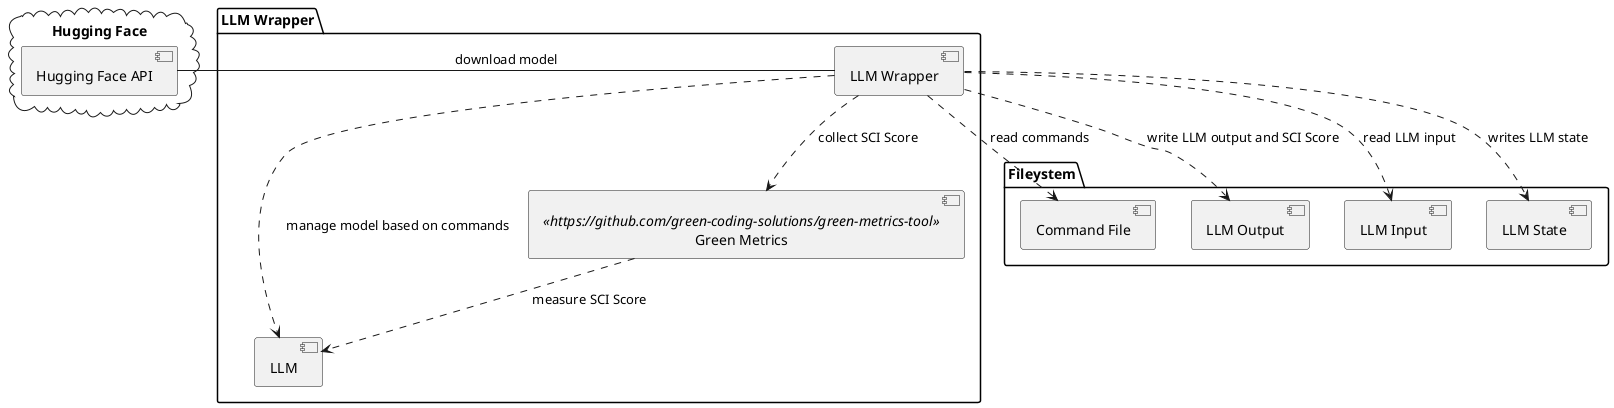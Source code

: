 @startuml overview


cloud "Hugging Face" as HFC {
    component "Hugging Face API" as HF
}



package "Fileystem" as FS {
    component "Command File" as CF
    component "LLM Output" as LLMOUT
    component "LLM Input" as LLMI
    component "LLM State" as LLMSTATE
}
package "LLM Wrapper" {
    
    component "LLM Wrapper" as LLMW 
    component "LLM" as LLM
    component "Green Metrics" as GM <<https://github.com/green-coding-solutions/green-metrics-tool>>
}



[LLMW] -left- [HF]: "download model"
[LLMW] ..> [LLM]: "manage model based on commands"
[LLMW] ..> [CF]: "read commands"
[LLMW] ..> [LLMOUT]: "write LLM output and SCI Score"
[LLMW] ..> [LLMI]: "read LLM input"
[LLMW] ..> [LLMSTATE]: "writes LLM state"
[GM] ..> [LLM]: "measure SCI Score"
[LLMW] ..> [GM]: "collect SCI Score"


@enduml
